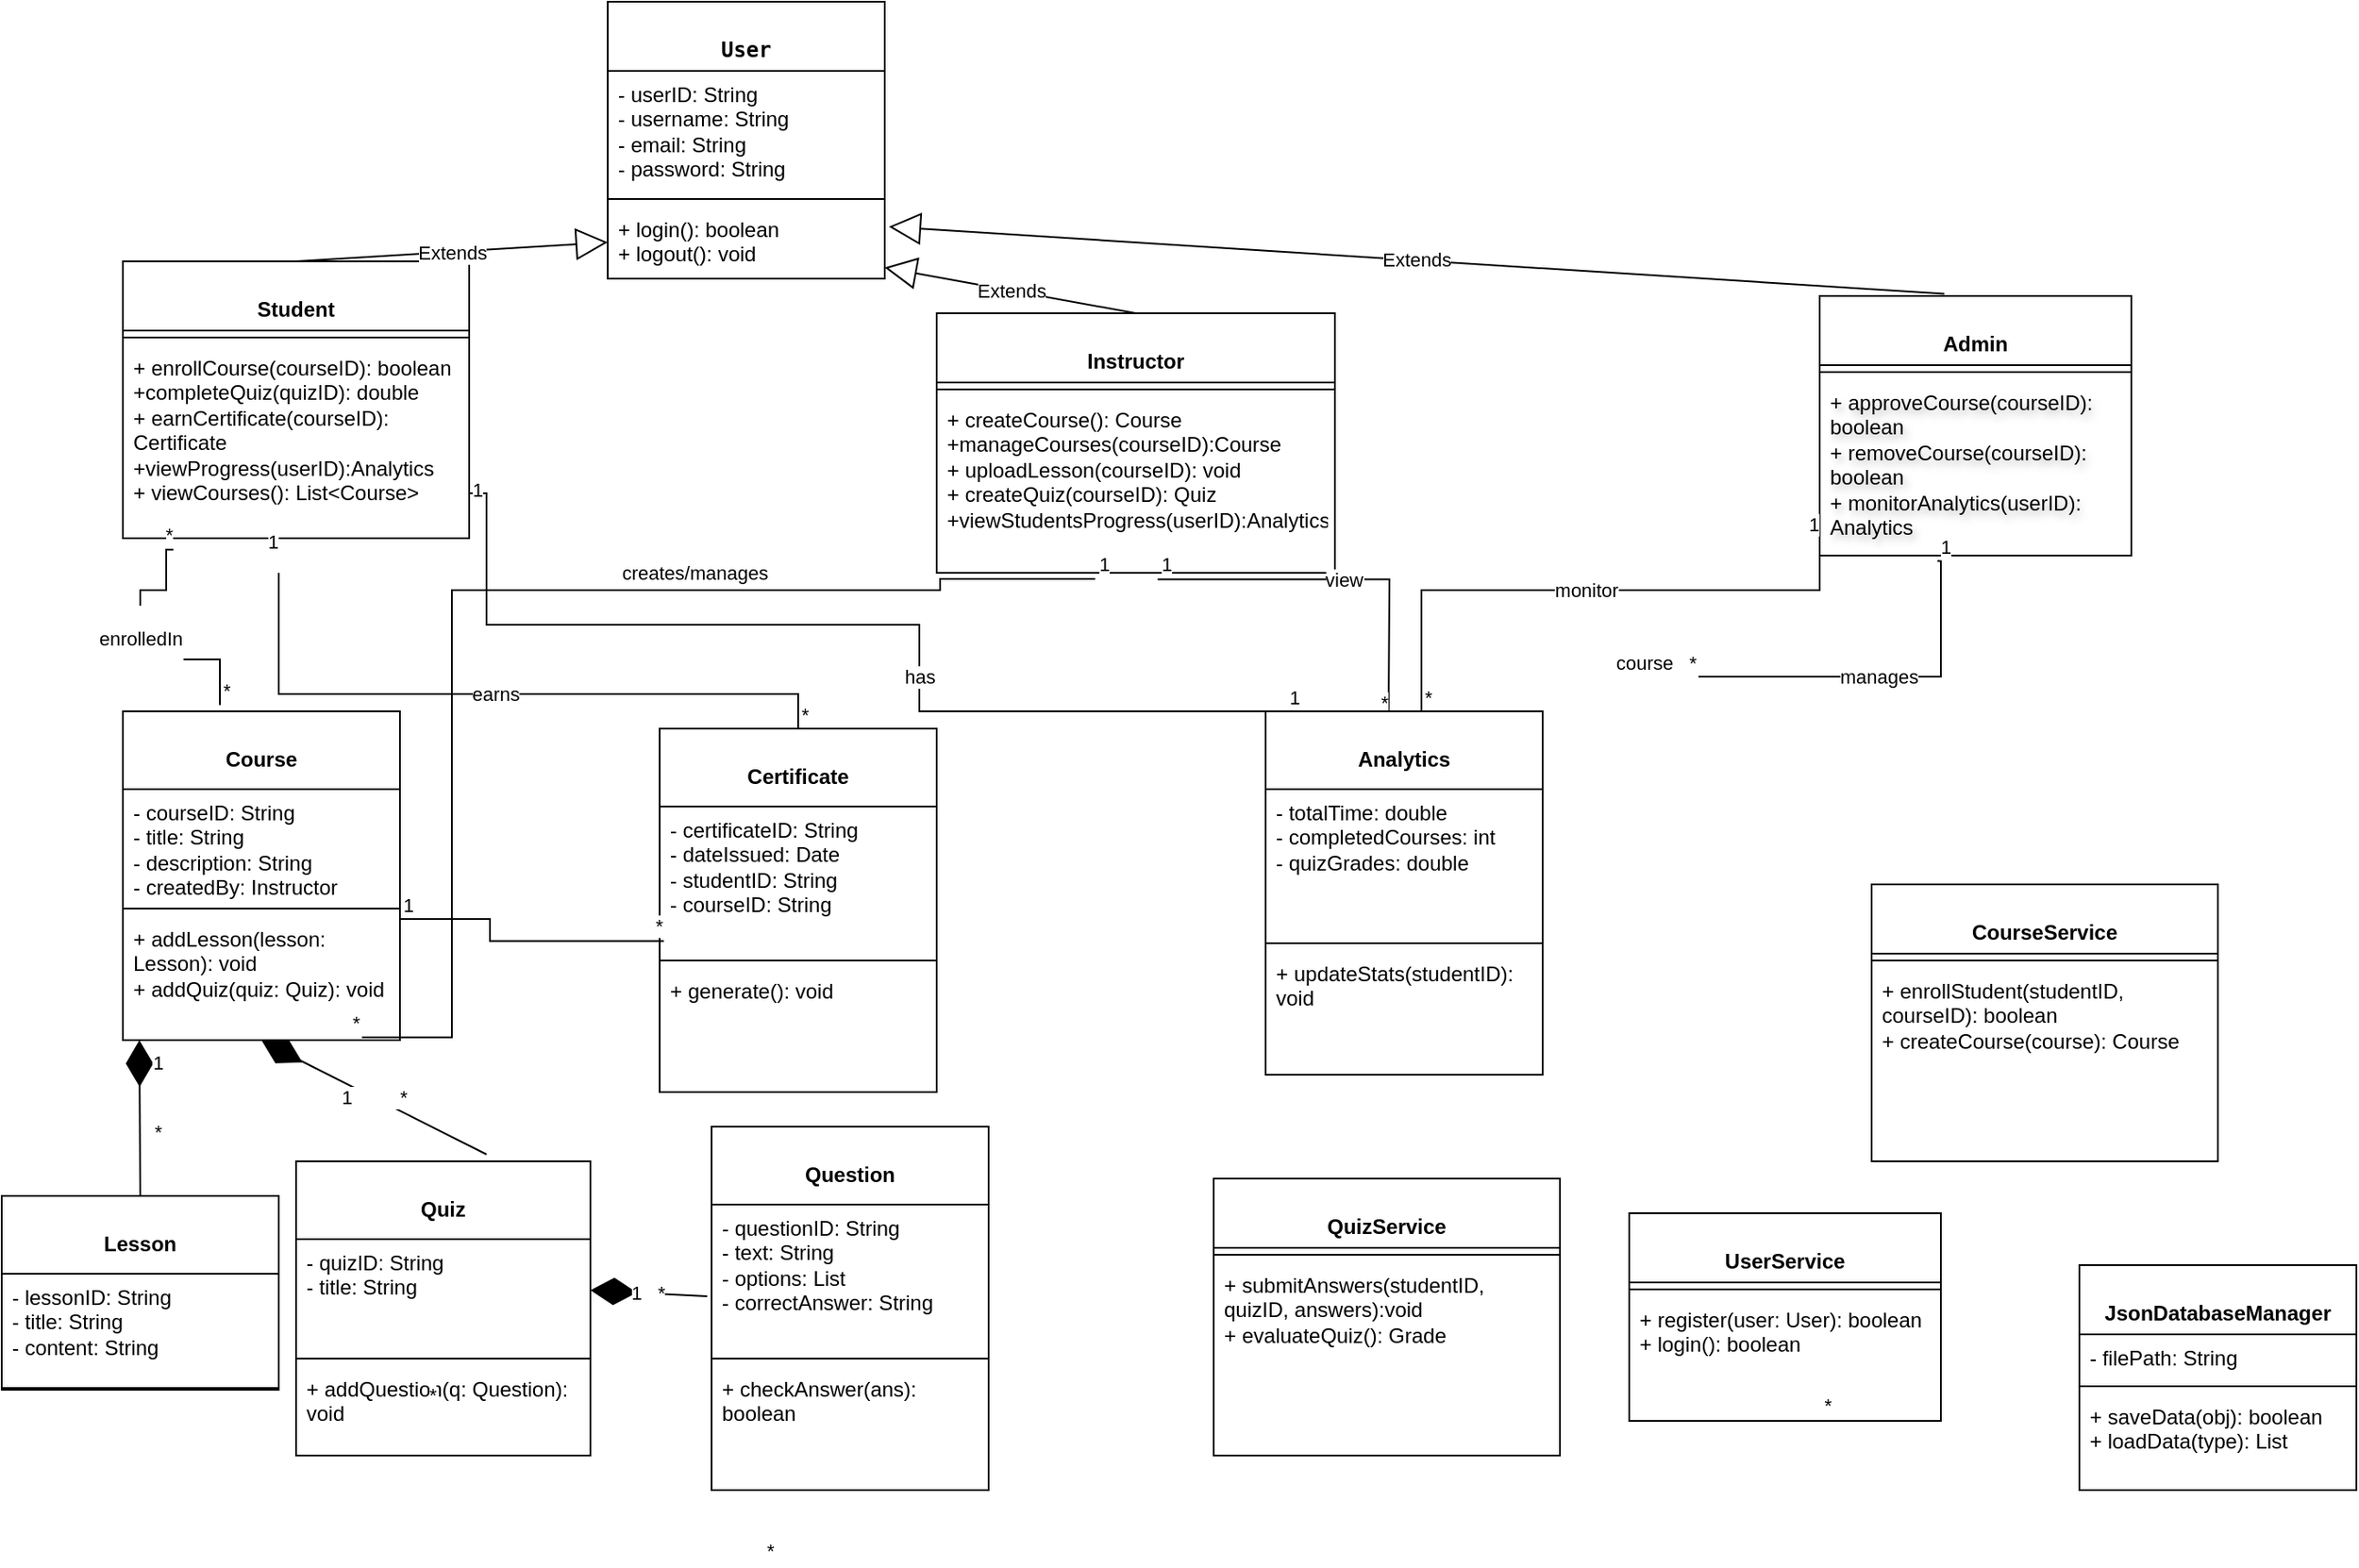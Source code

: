 <mxfile version="28.2.8">
  <diagram id="6JtZ015stfcB8-IzF214" name="Page-1">
    <mxGraphModel dx="1273" dy="604" grid="1" gridSize="10" guides="1" tooltips="1" connect="1" arrows="1" fold="1" page="1" pageScale="1" pageWidth="850" pageHeight="1100" math="0" shadow="0">
      <root>
        <mxCell id="0" />
        <mxCell id="1" parent="0" />
        <mxCell id="Qd_5Jigc1e5ycBpEJGBj-1" value="&#xa; &lt;code data-end=&quot;900&quot; data-start=&quot;894&quot;&gt;User&lt;/code&gt;&#xa;&#xa;" style="swimlane;fontStyle=1;align=center;verticalAlign=top;childLayout=stackLayout;horizontal=1;startSize=40;horizontalStack=0;resizeParent=1;resizeParentMax=0;resizeLast=0;collapsible=1;marginBottom=0;whiteSpace=wrap;html=1;" parent="1" vertex="1">
          <mxGeometry x="380" y="10" width="160" height="160" as="geometry" />
        </mxCell>
        <mxCell id="Qd_5Jigc1e5ycBpEJGBj-2" value="- userID: String&#xa;- username: String&#xa;- email: String&#xa;- password: String" style="text;strokeColor=none;fillColor=none;align=left;verticalAlign=top;spacingLeft=4;spacingRight=4;overflow=hidden;rotatable=0;points=[[0,0.5],[1,0.5]];portConstraint=eastwest;whiteSpace=wrap;html=1;" parent="Qd_5Jigc1e5ycBpEJGBj-1" vertex="1">
          <mxGeometry y="40" width="160" height="70" as="geometry" />
        </mxCell>
        <mxCell id="Qd_5Jigc1e5ycBpEJGBj-3" value="" style="line;strokeWidth=1;fillColor=none;align=left;verticalAlign=middle;spacingTop=-1;spacingLeft=3;spacingRight=3;rotatable=0;labelPosition=right;points=[];portConstraint=eastwest;strokeColor=inherit;" parent="Qd_5Jigc1e5ycBpEJGBj-1" vertex="1">
          <mxGeometry y="110" width="160" height="8" as="geometry" />
        </mxCell>
        <mxCell id="Qd_5Jigc1e5ycBpEJGBj-4" value="+ login(): boolean&#xa;+ logout(): void" style="text;strokeColor=none;fillColor=none;align=left;verticalAlign=top;spacingLeft=4;spacingRight=4;overflow=hidden;rotatable=0;points=[[0,0.5],[1,0.5]];portConstraint=eastwest;whiteSpace=wrap;html=1;" parent="Qd_5Jigc1e5ycBpEJGBj-1" vertex="1">
          <mxGeometry y="118" width="160" height="42" as="geometry" />
        </mxCell>
        <mxCell id="Qd_5Jigc1e5ycBpEJGBj-5" value="&#xa;Student&#xa;&#xa;" style="swimlane;fontStyle=1;align=center;verticalAlign=top;childLayout=stackLayout;horizontal=1;startSize=40;horizontalStack=0;resizeParent=1;resizeParentMax=0;resizeLast=0;collapsible=1;marginBottom=0;whiteSpace=wrap;html=1;" parent="1" vertex="1">
          <mxGeometry x="100" y="160" width="200" height="160" as="geometry" />
        </mxCell>
        <mxCell id="Qd_5Jigc1e5ycBpEJGBj-6" value="" style="line;strokeWidth=1;fillColor=none;align=left;verticalAlign=middle;spacingTop=-1;spacingLeft=3;spacingRight=3;rotatable=0;labelPosition=right;points=[];portConstraint=eastwest;strokeColor=inherit;" parent="Qd_5Jigc1e5ycBpEJGBj-5" vertex="1">
          <mxGeometry y="40" width="200" height="8" as="geometry" />
        </mxCell>
        <mxCell id="Qd_5Jigc1e5ycBpEJGBj-7" value="+ enrollCourse(courseID): boolean&lt;br&gt;+completeQuiz(quizID):&amp;nbsp;double&lt;br&gt;+ earnCertificate(courseID): Certificate&lt;div&gt;+viewProgress(userID):Analytics&lt;/div&gt;&lt;div&gt;+ viewCourses(): List&amp;lt;Course&amp;gt;&lt;/div&gt;&lt;div&gt;&lt;br&gt;&lt;/div&gt;&lt;div&gt;&lt;br&gt;&lt;/div&gt;" style="text;strokeColor=none;fillColor=none;align=left;verticalAlign=top;spacingLeft=4;spacingRight=4;overflow=hidden;rotatable=0;points=[[0,0.5],[1,0.5]];portConstraint=eastwest;whiteSpace=wrap;html=1;" parent="Qd_5Jigc1e5ycBpEJGBj-5" vertex="1">
          <mxGeometry y="48" width="200" height="112" as="geometry" />
        </mxCell>
        <mxCell id="Qd_5Jigc1e5ycBpEJGBj-8" value="&#xa;Instructor&#xa;&#xa;" style="swimlane;fontStyle=1;align=center;verticalAlign=top;childLayout=stackLayout;horizontal=1;startSize=40;horizontalStack=0;resizeParent=1;resizeParentMax=0;resizeLast=0;collapsible=1;marginBottom=0;whiteSpace=wrap;html=1;" parent="1" vertex="1">
          <mxGeometry x="570" y="190" width="230" height="150" as="geometry" />
        </mxCell>
        <mxCell id="Qd_5Jigc1e5ycBpEJGBj-9" value="" style="line;strokeWidth=1;fillColor=none;align=left;verticalAlign=middle;spacingTop=-1;spacingLeft=3;spacingRight=3;rotatable=0;labelPosition=right;points=[];portConstraint=eastwest;strokeColor=inherit;" parent="Qd_5Jigc1e5ycBpEJGBj-8" vertex="1">
          <mxGeometry y="40" width="230" height="8" as="geometry" />
        </mxCell>
        <mxCell id="Qd_5Jigc1e5ycBpEJGBj-10" value="+ createCourse(): Course&lt;div&gt;+manageCourses(courseID):Course&lt;br&gt;+ uploadLesson(courseID): void&lt;br&gt;+ createQuiz(courseID): Quiz&lt;/div&gt;&lt;div&gt;+viewStudentsProgress(userID):Analytics&lt;/div&gt;" style="text;strokeColor=none;fillColor=none;align=left;verticalAlign=top;spacingLeft=4;spacingRight=4;overflow=hidden;rotatable=0;points=[[0,0.5],[1,0.5]];portConstraint=eastwest;whiteSpace=wrap;html=1;" parent="Qd_5Jigc1e5ycBpEJGBj-8" vertex="1">
          <mxGeometry y="48" width="230" height="102" as="geometry" />
        </mxCell>
        <mxCell id="Qd_5Jigc1e5ycBpEJGBj-11" value="&#xa;&lt;strong data-end=&quot;1748&quot; data-start=&quot;1739&quot;&gt;Admin&lt;/strong&gt; &#xa;&#xa;" style="swimlane;fontStyle=1;align=center;verticalAlign=top;childLayout=stackLayout;horizontal=1;startSize=40;horizontalStack=0;resizeParent=1;resizeParentMax=0;resizeLast=0;collapsible=1;marginBottom=0;whiteSpace=wrap;html=1;" parent="1" vertex="1">
          <mxGeometry x="1080" y="180" width="180" height="150" as="geometry" />
        </mxCell>
        <mxCell id="Qd_5Jigc1e5ycBpEJGBj-12" value="" style="line;strokeWidth=1;fillColor=none;align=left;verticalAlign=middle;spacingTop=-1;spacingLeft=3;spacingRight=3;rotatable=0;labelPosition=right;points=[];portConstraint=eastwest;strokeColor=inherit;" parent="Qd_5Jigc1e5ycBpEJGBj-11" vertex="1">
          <mxGeometry y="40" width="180" height="8" as="geometry" />
        </mxCell>
        <mxCell id="Qd_5Jigc1e5ycBpEJGBj-13" value="+ approveCourse(courseID): boolean&lt;br&gt;+ removeCourse(courseID): boolean&lt;br&gt;+ monitorAnalytics(userID): Analytics" style="text;strokeColor=none;fillColor=none;align=left;verticalAlign=top;spacingLeft=4;spacingRight=4;overflow=hidden;rotatable=0;points=[[0,0.5],[1,0.5]];portConstraint=eastwest;whiteSpace=wrap;html=1;textShadow=1;" parent="Qd_5Jigc1e5ycBpEJGBj-11" vertex="1">
          <mxGeometry y="48" width="180" height="102" as="geometry" />
        </mxCell>
        <mxCell id="Qd_5Jigc1e5ycBpEJGBj-14" value="Extends" style="endArrow=block;endSize=16;endFill=0;html=1;rounded=0;exitX=0.5;exitY=0;exitDx=0;exitDy=0;" parent="1" source="Qd_5Jigc1e5ycBpEJGBj-8" target="Qd_5Jigc1e5ycBpEJGBj-4" edge="1">
          <mxGeometry width="160" relative="1" as="geometry">
            <mxPoint x="420" y="160" as="sourcePoint" />
            <mxPoint x="580" y="160" as="targetPoint" />
          </mxGeometry>
        </mxCell>
        <mxCell id="Qd_5Jigc1e5ycBpEJGBj-15" value="Extends" style="endArrow=block;endSize=16;endFill=0;html=1;rounded=0;exitX=0.5;exitY=0;exitDx=0;exitDy=0;entryX=0;entryY=0.5;entryDx=0;entryDy=0;" parent="1" source="Qd_5Jigc1e5ycBpEJGBj-5" target="Qd_5Jigc1e5ycBpEJGBj-4" edge="1">
          <mxGeometry width="160" relative="1" as="geometry">
            <mxPoint x="370" y="160" as="sourcePoint" />
            <mxPoint x="580" y="160" as="targetPoint" />
          </mxGeometry>
        </mxCell>
        <mxCell id="Qd_5Jigc1e5ycBpEJGBj-16" value="Extends" style="endArrow=block;endSize=16;endFill=0;html=1;rounded=0;exitX=0.4;exitY=-0.008;exitDx=0;exitDy=0;entryX=1.015;entryY=0.286;entryDx=0;entryDy=0;exitPerimeter=0;entryPerimeter=0;" parent="1" source="Qd_5Jigc1e5ycBpEJGBj-11" target="Qd_5Jigc1e5ycBpEJGBj-4" edge="1">
          <mxGeometry width="160" relative="1" as="geometry">
            <mxPoint x="690" y="141" as="sourcePoint" />
            <mxPoint x="890" y="80" as="targetPoint" />
          </mxGeometry>
        </mxCell>
        <mxCell id="Qd_5Jigc1e5ycBpEJGBj-17" value="&#xa;Course&#xa;&#xa;" style="swimlane;fontStyle=1;align=center;verticalAlign=top;childLayout=stackLayout;horizontal=1;startSize=45;horizontalStack=0;resizeParent=1;resizeParentMax=0;resizeLast=0;collapsible=1;marginBottom=0;whiteSpace=wrap;html=1;" parent="1" vertex="1">
          <mxGeometry x="100" y="420" width="160" height="190" as="geometry" />
        </mxCell>
        <mxCell id="Qd_5Jigc1e5ycBpEJGBj-18" value="- courseID: String&#xa;- title: String&#xa;- description: String&#xa;- createdBy: Instructor" style="text;strokeColor=none;fillColor=none;align=left;verticalAlign=top;spacingLeft=4;spacingRight=4;overflow=hidden;rotatable=0;points=[[0,0.5],[1,0.5]];portConstraint=eastwest;whiteSpace=wrap;html=1;" parent="Qd_5Jigc1e5ycBpEJGBj-17" vertex="1">
          <mxGeometry y="45" width="160" height="65" as="geometry" />
        </mxCell>
        <mxCell id="Qd_5Jigc1e5ycBpEJGBj-19" value="" style="line;strokeWidth=1;fillColor=none;align=left;verticalAlign=middle;spacingTop=-1;spacingLeft=3;spacingRight=3;rotatable=0;labelPosition=right;points=[];portConstraint=eastwest;strokeColor=inherit;" parent="Qd_5Jigc1e5ycBpEJGBj-17" vertex="1">
          <mxGeometry y="110" width="160" height="8" as="geometry" />
        </mxCell>
        <mxCell id="Qd_5Jigc1e5ycBpEJGBj-20" value="+ addLesson(lesson: Lesson): void&#xa;+ addQuiz(quiz: Quiz): void" style="text;strokeColor=none;fillColor=none;align=left;verticalAlign=top;spacingLeft=4;spacingRight=4;overflow=hidden;rotatable=0;points=[[0,0.5],[1,0.5]];portConstraint=eastwest;whiteSpace=wrap;html=1;" parent="Qd_5Jigc1e5ycBpEJGBj-17" vertex="1">
          <mxGeometry y="118" width="160" height="72" as="geometry" />
        </mxCell>
        <mxCell id="Qd_5Jigc1e5ycBpEJGBj-25" value="&#xa;enrolledIn&#xa;&#xa;" style="endArrow=none;html=1;edgeStyle=orthogonalEdgeStyle;rounded=0;exitX=0.35;exitY=-0.019;exitDx=0;exitDy=0;exitPerimeter=0;entryX=0.146;entryY=1.059;entryDx=0;entryDy=0;entryPerimeter=0;" parent="1" source="Qd_5Jigc1e5ycBpEJGBj-17" target="Qd_5Jigc1e5ycBpEJGBj-7" edge="1">
          <mxGeometry relative="1" as="geometry">
            <mxPoint x="150" y="380" as="sourcePoint" />
            <mxPoint x="160" y="350" as="targetPoint" />
            <Array as="points">
              <mxPoint x="156" y="390" />
              <mxPoint x="110" y="390" />
              <mxPoint x="110" y="350" />
              <mxPoint x="125" y="350" />
            </Array>
          </mxGeometry>
        </mxCell>
        <mxCell id="Qd_5Jigc1e5ycBpEJGBj-26" value="*" style="edgeLabel;resizable=0;html=1;align=left;verticalAlign=bottom;" parent="Qd_5Jigc1e5ycBpEJGBj-25" connectable="0" vertex="1">
          <mxGeometry x="-1" relative="1" as="geometry" />
        </mxCell>
        <mxCell id="Qd_5Jigc1e5ycBpEJGBj-27" value="*" style="edgeLabel;resizable=0;html=1;align=right;verticalAlign=bottom;" parent="Qd_5Jigc1e5ycBpEJGBj-25" connectable="0" vertex="1">
          <mxGeometry x="1" relative="1" as="geometry" />
        </mxCell>
        <mxCell id="Qd_5Jigc1e5ycBpEJGBj-28" value="earns" style="endArrow=none;html=1;edgeStyle=orthogonalEdgeStyle;rounded=0;exitX=0.5;exitY=0;exitDx=0;exitDy=0;" parent="1" edge="1">
          <mxGeometry relative="1" as="geometry">
            <mxPoint x="490" y="430" as="sourcePoint" />
            <mxPoint x="190" y="340" as="targetPoint" />
            <Array as="points">
              <mxPoint x="490" y="410" />
              <mxPoint x="190" y="410" />
            </Array>
          </mxGeometry>
        </mxCell>
        <mxCell id="Qd_5Jigc1e5ycBpEJGBj-29" value="*" style="edgeLabel;resizable=0;html=1;align=left;verticalAlign=bottom;" parent="Qd_5Jigc1e5ycBpEJGBj-28" connectable="0" vertex="1">
          <mxGeometry x="-1" relative="1" as="geometry" />
        </mxCell>
        <mxCell id="Qd_5Jigc1e5ycBpEJGBj-30" value="1" style="edgeLabel;resizable=0;html=1;align=right;verticalAlign=bottom;" parent="Qd_5Jigc1e5ycBpEJGBj-28" connectable="0" vertex="1">
          <mxGeometry x="1" relative="1" as="geometry">
            <mxPoint y="-10" as="offset" />
          </mxGeometry>
        </mxCell>
        <mxCell id="Qd_5Jigc1e5ycBpEJGBj-31" value="has" style="endArrow=none;html=1;edgeStyle=orthogonalEdgeStyle;rounded=0;exitX=1;exitY=0.5;exitDx=0;exitDy=0;entryX=0.5;entryY=0;entryDx=0;entryDy=0;" parent="1" source="Qd_5Jigc1e5ycBpEJGBj-7" edge="1">
          <mxGeometry x="0.246" relative="1" as="geometry">
            <mxPoint x="520" y="390" as="sourcePoint" />
            <mxPoint x="780" y="420" as="targetPoint" />
            <Array as="points">
              <mxPoint x="310" y="294" />
              <mxPoint x="310" y="370" />
              <mxPoint x="560" y="370" />
              <mxPoint x="560" y="420" />
            </Array>
            <mxPoint as="offset" />
          </mxGeometry>
        </mxCell>
        <mxCell id="Qd_5Jigc1e5ycBpEJGBj-32" value="1" style="edgeLabel;resizable=0;html=1;align=left;verticalAlign=bottom;" parent="Qd_5Jigc1e5ycBpEJGBj-31" connectable="0" vertex="1">
          <mxGeometry x="-1" relative="1" as="geometry">
            <mxPoint y="36" as="offset" />
          </mxGeometry>
        </mxCell>
        <mxCell id="Qd_5Jigc1e5ycBpEJGBj-33" value="1" style="edgeLabel;resizable=0;html=1;align=right;verticalAlign=bottom;" parent="Qd_5Jigc1e5ycBpEJGBj-31" connectable="0" vertex="1">
          <mxGeometry x="1" relative="1" as="geometry" />
        </mxCell>
        <mxCell id="Qd_5Jigc1e5ycBpEJGBj-34" value="" style="endArrow=none;html=1;edgeStyle=orthogonalEdgeStyle;rounded=0;entryX=0.015;entryY=0.915;entryDx=0;entryDy=0;entryPerimeter=0;" parent="1" edge="1">
          <mxGeometry relative="1" as="geometry">
            <mxPoint x="260" y="540" as="sourcePoint" />
            <mxPoint x="412.4" y="552.775" as="targetPoint" />
            <Array as="points">
              <mxPoint x="312" y="540" />
            </Array>
          </mxGeometry>
        </mxCell>
        <mxCell id="Qd_5Jigc1e5ycBpEJGBj-35" value="1" style="edgeLabel;resizable=0;html=1;align=left;verticalAlign=bottom;" parent="Qd_5Jigc1e5ycBpEJGBj-34" connectable="0" vertex="1">
          <mxGeometry x="-1" relative="1" as="geometry" />
        </mxCell>
        <mxCell id="Qd_5Jigc1e5ycBpEJGBj-36" value="*" style="edgeLabel;resizable=0;html=1;align=right;verticalAlign=bottom;" parent="Qd_5Jigc1e5ycBpEJGBj-34" connectable="0" vertex="1">
          <mxGeometry x="1" relative="1" as="geometry" />
        </mxCell>
        <mxCell id="Qd_5Jigc1e5ycBpEJGBj-37" value="creates/manages" style="endArrow=none;html=1;edgeStyle=orthogonalEdgeStyle;rounded=0;exitX=0.398;exitY=1.034;exitDx=0;exitDy=0;exitPerimeter=0;entryX=0.863;entryY=0.978;entryDx=0;entryDy=0;entryPerimeter=0;" parent="1" source="Qd_5Jigc1e5ycBpEJGBj-10" target="Qd_5Jigc1e5ycBpEJGBj-20" edge="1">
          <mxGeometry x="-0.308" y="-10" relative="1" as="geometry">
            <mxPoint x="520" y="410" as="sourcePoint" />
            <mxPoint x="220" y="620" as="targetPoint" />
            <Array as="points">
              <mxPoint x="572" y="350" />
              <mxPoint x="290" y="350" />
              <mxPoint x="290" y="608" />
            </Array>
            <mxPoint as="offset" />
          </mxGeometry>
        </mxCell>
        <mxCell id="Qd_5Jigc1e5ycBpEJGBj-38" value="1" style="edgeLabel;resizable=0;html=1;align=left;verticalAlign=bottom;" parent="Qd_5Jigc1e5ycBpEJGBj-37" connectable="0" vertex="1">
          <mxGeometry x="-1" relative="1" as="geometry" />
        </mxCell>
        <mxCell id="Qd_5Jigc1e5ycBpEJGBj-39" value="*" style="edgeLabel;resizable=0;html=1;align=right;verticalAlign=bottom;" parent="Qd_5Jigc1e5ycBpEJGBj-37" connectable="0" vertex="1">
          <mxGeometry x="1" relative="1" as="geometry" />
        </mxCell>
        <mxCell id="Qd_5Jigc1e5ycBpEJGBj-40" value="manages" style="endArrow=none;html=1;edgeStyle=orthogonalEdgeStyle;rounded=0;exitX=0.378;exitY=1.031;exitDx=0;exitDy=0;exitPerimeter=0;" parent="1" source="Qd_5Jigc1e5ycBpEJGBj-13" edge="1">
          <mxGeometry relative="1" as="geometry">
            <mxPoint x="1080" y="390" as="sourcePoint" />
            <mxPoint x="1010" y="400" as="targetPoint" />
            <Array as="points">
              <mxPoint x="1150" y="333" />
              <mxPoint x="1150" y="400" />
            </Array>
          </mxGeometry>
        </mxCell>
        <mxCell id="Qd_5Jigc1e5ycBpEJGBj-41" value="1" style="edgeLabel;resizable=0;html=1;align=left;verticalAlign=bottom;" parent="Qd_5Jigc1e5ycBpEJGBj-40" connectable="0" vertex="1">
          <mxGeometry x="-1" relative="1" as="geometry" />
        </mxCell>
        <mxCell id="Qd_5Jigc1e5ycBpEJGBj-42" value="course&amp;nbsp; &amp;nbsp;*" style="edgeLabel;resizable=0;html=1;align=right;verticalAlign=bottom;" parent="Qd_5Jigc1e5ycBpEJGBj-40" connectable="0" vertex="1">
          <mxGeometry x="1" relative="1" as="geometry" />
        </mxCell>
        <mxCell id="Qd_5Jigc1e5ycBpEJGBj-49" value="view" style="endArrow=none;html=1;edgeStyle=orthogonalEdgeStyle;rounded=0;exitX=0.555;exitY=1.037;exitDx=0;exitDy=0;exitPerimeter=0;entryX=0.818;entryY=0.018;entryDx=0;entryDy=0;entryPerimeter=0;" parent="1" source="Qd_5Jigc1e5ycBpEJGBj-10" edge="1">
          <mxGeometry relative="1" as="geometry">
            <mxPoint x="670" y="370" as="sourcePoint" />
            <mxPoint x="831" y="424" as="targetPoint" />
          </mxGeometry>
        </mxCell>
        <mxCell id="Qd_5Jigc1e5ycBpEJGBj-50" value="1" style="edgeLabel;resizable=0;html=1;align=left;verticalAlign=bottom;" parent="Qd_5Jigc1e5ycBpEJGBj-49" connectable="0" vertex="1">
          <mxGeometry x="-1" relative="1" as="geometry" />
        </mxCell>
        <mxCell id="Qd_5Jigc1e5ycBpEJGBj-51" value="*" style="edgeLabel;resizable=0;html=1;align=right;verticalAlign=bottom;" parent="Qd_5Jigc1e5ycBpEJGBj-49" connectable="0" vertex="1">
          <mxGeometry x="1" relative="1" as="geometry" />
        </mxCell>
        <mxCell id="Qd_5Jigc1e5ycBpEJGBj-52" value="monitor" style="endArrow=none;html=1;edgeStyle=orthogonalEdgeStyle;rounded=0;exitX=0.938;exitY=0;exitDx=0;exitDy=0;exitPerimeter=0;" parent="1" edge="1">
          <mxGeometry relative="1" as="geometry">
            <mxPoint x="850" y="420" as="sourcePoint" />
            <mxPoint x="1080" y="320" as="targetPoint" />
            <Array as="points">
              <mxPoint x="850" y="350" />
              <mxPoint x="1080" y="350" />
            </Array>
          </mxGeometry>
        </mxCell>
        <mxCell id="Qd_5Jigc1e5ycBpEJGBj-53" value="*" style="edgeLabel;resizable=0;html=1;align=left;verticalAlign=bottom;" parent="Qd_5Jigc1e5ycBpEJGBj-52" connectable="0" vertex="1">
          <mxGeometry x="-1" relative="1" as="geometry" />
        </mxCell>
        <mxCell id="Qd_5Jigc1e5ycBpEJGBj-54" value="1" style="edgeLabel;resizable=0;html=1;align=right;verticalAlign=bottom;" parent="Qd_5Jigc1e5ycBpEJGBj-52" connectable="0" vertex="1">
          <mxGeometry x="1" relative="1" as="geometry" />
        </mxCell>
        <mxCell id="Qd_5Jigc1e5ycBpEJGBj-55" value="&lt;div style=&quot;text-align: right;&quot;&gt;&lt;br&gt;&lt;/div&gt;" style="text;whiteSpace=wrap;html=1;" parent="1" vertex="1">
          <mxGeometry x="390" y="200" width="60" height="40" as="geometry" />
        </mxCell>
        <mxCell id="Qd_5Jigc1e5ycBpEJGBj-56" value="&#xa;Certificate&#xa;&#xa;" style="swimlane;fontStyle=1;align=center;verticalAlign=top;childLayout=stackLayout;horizontal=1;startSize=45;horizontalStack=0;resizeParent=1;resizeParentMax=0;resizeLast=0;collapsible=1;marginBottom=0;whiteSpace=wrap;html=1;" parent="1" vertex="1">
          <mxGeometry x="410" y="430" width="160" height="210" as="geometry" />
        </mxCell>
        <mxCell id="Qd_5Jigc1e5ycBpEJGBj-57" value="- certificateID: String&#xa;- dateIssued: Date&#xa;- studentID: String&#xa;- courseID: String" style="text;strokeColor=none;fillColor=none;align=left;verticalAlign=top;spacingLeft=4;spacingRight=4;overflow=hidden;rotatable=0;points=[[0,0.5],[1,0.5]];portConstraint=eastwest;whiteSpace=wrap;html=1;" parent="Qd_5Jigc1e5ycBpEJGBj-56" vertex="1">
          <mxGeometry y="45" width="160" height="85" as="geometry" />
        </mxCell>
        <mxCell id="Qd_5Jigc1e5ycBpEJGBj-58" value="" style="line;strokeWidth=1;fillColor=none;align=left;verticalAlign=middle;spacingTop=-1;spacingLeft=3;spacingRight=3;rotatable=0;labelPosition=right;points=[];portConstraint=eastwest;strokeColor=inherit;" parent="Qd_5Jigc1e5ycBpEJGBj-56" vertex="1">
          <mxGeometry y="130" width="160" height="8" as="geometry" />
        </mxCell>
        <mxCell id="Qd_5Jigc1e5ycBpEJGBj-59" value="+ generate(): void" style="text;strokeColor=none;fillColor=none;align=left;verticalAlign=top;spacingLeft=4;spacingRight=4;overflow=hidden;rotatable=0;points=[[0,0.5],[1,0.5]];portConstraint=eastwest;whiteSpace=wrap;html=1;" parent="Qd_5Jigc1e5ycBpEJGBj-56" vertex="1">
          <mxGeometry y="138" width="160" height="72" as="geometry" />
        </mxCell>
        <mxCell id="Qd_5Jigc1e5ycBpEJGBj-60" value="*" style="edgeLabel;resizable=0;html=1;align=left;verticalAlign=bottom;" parent="1" connectable="0" vertex="1">
          <mxGeometry x="490" y="430" as="geometry" />
        </mxCell>
        <mxCell id="Qd_5Jigc1e5ycBpEJGBj-61" value="*" style="edgeLabel;resizable=0;html=1;align=right;verticalAlign=bottom;" parent="1" connectable="0" vertex="1">
          <mxGeometry x="412.2" y="552.775" as="geometry" />
        </mxCell>
        <mxCell id="Qd_5Jigc1e5ycBpEJGBj-62" value="&#xa;Analytics&#xa;&#xa;" style="swimlane;fontStyle=1;align=center;verticalAlign=top;childLayout=stackLayout;horizontal=1;startSize=45;horizontalStack=0;resizeParent=1;resizeParentMax=0;resizeLast=0;collapsible=1;marginBottom=0;whiteSpace=wrap;html=1;" parent="1" vertex="1">
          <mxGeometry x="760" y="420" width="160" height="210" as="geometry" />
        </mxCell>
        <mxCell id="Qd_5Jigc1e5ycBpEJGBj-63" value="- totalTime: double&lt;br&gt;- completedCourses: int&lt;br&gt;- quizGrades: double&lt;div&gt;&lt;br&gt;&lt;/div&gt;" style="text;strokeColor=none;fillColor=none;align=left;verticalAlign=top;spacingLeft=4;spacingRight=4;overflow=hidden;rotatable=0;points=[[0,0.5],[1,0.5]];portConstraint=eastwest;whiteSpace=wrap;html=1;" parent="Qd_5Jigc1e5ycBpEJGBj-62" vertex="1">
          <mxGeometry y="45" width="160" height="85" as="geometry" />
        </mxCell>
        <mxCell id="Qd_5Jigc1e5ycBpEJGBj-64" value="" style="line;strokeWidth=1;fillColor=none;align=left;verticalAlign=middle;spacingTop=-1;spacingLeft=3;spacingRight=3;rotatable=0;labelPosition=right;points=[];portConstraint=eastwest;strokeColor=inherit;" parent="Qd_5Jigc1e5ycBpEJGBj-62" vertex="1">
          <mxGeometry y="130" width="160" height="8" as="geometry" />
        </mxCell>
        <mxCell id="Qd_5Jigc1e5ycBpEJGBj-65" value="&lt;div&gt;+ updateStats(studentID): void&lt;/div&gt;&lt;div&gt;&lt;br&gt;&lt;/div&gt;" style="text;strokeColor=none;fillColor=none;align=left;verticalAlign=top;spacingLeft=4;spacingRight=4;overflow=hidden;rotatable=0;points=[[0,0.5],[1,0.5]];portConstraint=eastwest;whiteSpace=wrap;html=1;" parent="Qd_5Jigc1e5ycBpEJGBj-62" vertex="1">
          <mxGeometry y="138" width="160" height="72" as="geometry" />
        </mxCell>
        <mxCell id="i4BavO_SNbn7EcU2ByUE-8" value="*" style="edgeLabel;resizable=0;html=1;align=left;verticalAlign=bottom;" connectable="0" vertex="1" parent="1">
          <mxGeometry x="469.77" y="913.536" as="geometry" />
        </mxCell>
        <mxCell id="i4BavO_SNbn7EcU2ByUE-9" value="&#xa;Lesson&#xa;&#xa;" style="swimlane;fontStyle=1;align=center;verticalAlign=top;childLayout=stackLayout;horizontal=1;startSize=45;horizontalStack=0;resizeParent=1;resizeParentMax=0;resizeLast=0;collapsible=1;marginBottom=0;whiteSpace=wrap;html=1;" vertex="1" parent="1">
          <mxGeometry x="30" y="700" width="160" height="112" as="geometry" />
        </mxCell>
        <mxCell id="i4BavO_SNbn7EcU2ByUE-10" value="- lessonID: String&#xa;- title: String&#xa;- content: String" style="text;strokeColor=none;fillColor=none;align=left;verticalAlign=top;spacingLeft=4;spacingRight=4;overflow=hidden;rotatable=0;points=[[0,0.5],[1,0.5]];portConstraint=eastwest;whiteSpace=wrap;html=1;" vertex="1" parent="i4BavO_SNbn7EcU2ByUE-9">
          <mxGeometry y="45" width="160" height="65" as="geometry" />
        </mxCell>
        <mxCell id="i4BavO_SNbn7EcU2ByUE-11" value="" style="line;strokeWidth=1;fillColor=none;align=left;verticalAlign=middle;spacingTop=-1;spacingLeft=3;spacingRight=3;rotatable=0;labelPosition=right;points=[];portConstraint=eastwest;strokeColor=inherit;" vertex="1" parent="i4BavO_SNbn7EcU2ByUE-9">
          <mxGeometry y="110" width="160" height="2" as="geometry" />
        </mxCell>
        <mxCell id="i4BavO_SNbn7EcU2ByUE-12" value="&#xa;Quiz&#xa;&#xa;" style="swimlane;fontStyle=1;align=center;verticalAlign=top;childLayout=stackLayout;horizontal=1;startSize=45;horizontalStack=0;resizeParent=1;resizeParentMax=0;resizeLast=0;collapsible=1;marginBottom=0;whiteSpace=wrap;html=1;" vertex="1" parent="1">
          <mxGeometry x="200" y="680" width="170" height="170" as="geometry" />
        </mxCell>
        <mxCell id="i4BavO_SNbn7EcU2ByUE-13" value="- quizID: String&#xa;- title: String" style="text;strokeColor=none;fillColor=none;align=left;verticalAlign=top;spacingLeft=4;spacingRight=4;overflow=hidden;rotatable=0;points=[[0,0.5],[1,0.5]];portConstraint=eastwest;whiteSpace=wrap;html=1;" vertex="1" parent="i4BavO_SNbn7EcU2ByUE-12">
          <mxGeometry y="45" width="170" height="65" as="geometry" />
        </mxCell>
        <mxCell id="i4BavO_SNbn7EcU2ByUE-14" value="" style="line;strokeWidth=1;fillColor=none;align=left;verticalAlign=middle;spacingTop=-1;spacingLeft=3;spacingRight=3;rotatable=0;labelPosition=right;points=[];portConstraint=eastwest;strokeColor=inherit;" vertex="1" parent="i4BavO_SNbn7EcU2ByUE-12">
          <mxGeometry y="110" width="170" height="8" as="geometry" />
        </mxCell>
        <mxCell id="i4BavO_SNbn7EcU2ByUE-15" value="+ addQuestion(q: Question): void" style="text;strokeColor=none;fillColor=none;align=left;verticalAlign=top;spacingLeft=4;spacingRight=4;overflow=hidden;rotatable=0;points=[[0,0.5],[1,0.5]];portConstraint=eastwest;whiteSpace=wrap;html=1;" vertex="1" parent="i4BavO_SNbn7EcU2ByUE-12">
          <mxGeometry y="118" width="170" height="52" as="geometry" />
        </mxCell>
        <mxCell id="i4BavO_SNbn7EcU2ByUE-16" value="*" style="edgeLabel;resizable=0;html=1;align=left;verticalAlign=bottom;" connectable="0" vertex="1" parent="1">
          <mxGeometry x="274.77" y="823.536" as="geometry" />
        </mxCell>
        <mxCell id="i4BavO_SNbn7EcU2ByUE-17" value="1&amp;nbsp; &amp;nbsp; &amp;nbsp; &amp;nbsp; &amp;nbsp;*" style="endArrow=diamondThin;endFill=1;endSize=24;html=1;rounded=0;exitX=0.168;exitY=-0.002;exitDx=0;exitDy=0;exitPerimeter=0;entryX=0.683;entryY=1.056;entryDx=0;entryDy=0;entryPerimeter=0;" edge="1" parent="1">
          <mxGeometry width="160" relative="1" as="geometry">
            <mxPoint x="310" y="676" as="sourcePoint" />
            <mxPoint x="180" y="610" as="targetPoint" />
            <Array as="points">
              <mxPoint x="191" y="616" />
            </Array>
          </mxGeometry>
        </mxCell>
        <mxCell id="i4BavO_SNbn7EcU2ByUE-18" value="1&lt;div&gt;&lt;br&gt;&lt;/div&gt;&lt;div&gt;&lt;br&gt;&lt;/div&gt;&lt;div&gt;*&lt;/div&gt;" style="endArrow=diamondThin;endFill=1;endSize=24;html=1;rounded=0;exitX=0.5;exitY=0;exitDx=0;exitDy=0;" edge="1" parent="1" source="i4BavO_SNbn7EcU2ByUE-9">
          <mxGeometry x="0.25" y="-10" width="160" relative="1" as="geometry">
            <mxPoint x="109.5" y="690" as="sourcePoint" />
            <mxPoint x="109.5" y="610" as="targetPoint" />
            <mxPoint as="offset" />
          </mxGeometry>
        </mxCell>
        <mxCell id="i4BavO_SNbn7EcU2ByUE-19" value="&#xa;Question&#xa;&#xa;" style="swimlane;fontStyle=1;align=center;verticalAlign=top;childLayout=stackLayout;horizontal=1;startSize=45;horizontalStack=0;resizeParent=1;resizeParentMax=0;resizeLast=0;collapsible=1;marginBottom=0;whiteSpace=wrap;html=1;" vertex="1" parent="1">
          <mxGeometry x="440" y="660" width="160" height="210" as="geometry" />
        </mxCell>
        <mxCell id="i4BavO_SNbn7EcU2ByUE-20" value="- questionID: String&#xa;- text: String&#xa;- options: List&lt;String&gt;&#xa;- correctAnswer: String" style="text;strokeColor=none;fillColor=none;align=left;verticalAlign=top;spacingLeft=4;spacingRight=4;overflow=hidden;rotatable=0;points=[[0,0.5],[1,0.5]];portConstraint=eastwest;whiteSpace=wrap;html=1;" vertex="1" parent="i4BavO_SNbn7EcU2ByUE-19">
          <mxGeometry y="45" width="160" height="85" as="geometry" />
        </mxCell>
        <mxCell id="i4BavO_SNbn7EcU2ByUE-21" value="" style="line;strokeWidth=1;fillColor=none;align=left;verticalAlign=middle;spacingTop=-1;spacingLeft=3;spacingRight=3;rotatable=0;labelPosition=right;points=[];portConstraint=eastwest;strokeColor=inherit;" vertex="1" parent="i4BavO_SNbn7EcU2ByUE-19">
          <mxGeometry y="130" width="160" height="8" as="geometry" />
        </mxCell>
        <mxCell id="i4BavO_SNbn7EcU2ByUE-22" value="+ checkAnswer(ans): boolean" style="text;strokeColor=none;fillColor=none;align=left;verticalAlign=top;spacingLeft=4;spacingRight=4;overflow=hidden;rotatable=0;points=[[0,0.5],[1,0.5]];portConstraint=eastwest;whiteSpace=wrap;html=1;" vertex="1" parent="i4BavO_SNbn7EcU2ByUE-19">
          <mxGeometry y="138" width="160" height="72" as="geometry" />
        </mxCell>
        <mxCell id="i4BavO_SNbn7EcU2ByUE-23" value="1&amp;nbsp; &amp;nbsp;*" style="endArrow=diamondThin;endFill=1;endSize=24;html=1;rounded=0;exitX=-0.016;exitY=0.624;exitDx=0;exitDy=0;exitPerimeter=0;entryX=0.978;entryY=0.84;entryDx=0;entryDy=0;entryPerimeter=0;" edge="1" parent="1" source="i4BavO_SNbn7EcU2ByUE-20">
          <mxGeometry width="160" relative="1" as="geometry">
            <mxPoint x="494" y="757.5" as="sourcePoint" />
            <mxPoint x="370" y="754.5" as="targetPoint" />
            <Array as="points" />
          </mxGeometry>
        </mxCell>
        <mxCell id="i4BavO_SNbn7EcU2ByUE-24" value="&#xa;QuizService&#xa;&#xa;" style="swimlane;fontStyle=1;align=center;verticalAlign=top;childLayout=stackLayout;horizontal=1;startSize=40;horizontalStack=0;resizeParent=1;resizeParentMax=0;resizeLast=0;collapsible=1;marginBottom=0;whiteSpace=wrap;html=1;" vertex="1" parent="1">
          <mxGeometry x="730" y="690" width="200" height="160" as="geometry" />
        </mxCell>
        <mxCell id="i4BavO_SNbn7EcU2ByUE-25" value="" style="line;strokeWidth=1;fillColor=none;align=left;verticalAlign=middle;spacingTop=-1;spacingLeft=3;spacingRight=3;rotatable=0;labelPosition=right;points=[];portConstraint=eastwest;strokeColor=inherit;" vertex="1" parent="i4BavO_SNbn7EcU2ByUE-24">
          <mxGeometry y="40" width="200" height="8" as="geometry" />
        </mxCell>
        <mxCell id="i4BavO_SNbn7EcU2ByUE-26" value="+ submitAnswers(studentID, quizID, answers):void&lt;br&gt;+ evaluateQuiz(): Grade" style="text;strokeColor=none;fillColor=none;align=left;verticalAlign=top;spacingLeft=4;spacingRight=4;overflow=hidden;rotatable=0;points=[[0,0.5],[1,0.5]];portConstraint=eastwest;whiteSpace=wrap;html=1;" vertex="1" parent="i4BavO_SNbn7EcU2ByUE-24">
          <mxGeometry y="48" width="200" height="112" as="geometry" />
        </mxCell>
        <mxCell id="i4BavO_SNbn7EcU2ByUE-27" value="*" style="edgeLabel;resizable=0;html=1;align=right;verticalAlign=bottom;" connectable="0" vertex="1" parent="1">
          <mxGeometry x="1087.0" y="829.824" as="geometry" />
        </mxCell>
        <mxCell id="i4BavO_SNbn7EcU2ByUE-28" value="&#xa;UserService&#xa;&#xa;" style="swimlane;fontStyle=1;align=center;verticalAlign=top;childLayout=stackLayout;horizontal=1;startSize=40;horizontalStack=0;resizeParent=1;resizeParentMax=0;resizeLast=0;collapsible=1;marginBottom=0;whiteSpace=wrap;html=1;" vertex="1" parent="1">
          <mxGeometry x="970" y="710" width="180" height="120" as="geometry" />
        </mxCell>
        <mxCell id="i4BavO_SNbn7EcU2ByUE-29" value="" style="line;strokeWidth=1;fillColor=none;align=left;verticalAlign=middle;spacingTop=-1;spacingLeft=3;spacingRight=3;rotatable=0;labelPosition=right;points=[];portConstraint=eastwest;strokeColor=inherit;" vertex="1" parent="i4BavO_SNbn7EcU2ByUE-28">
          <mxGeometry y="40" width="180" height="8" as="geometry" />
        </mxCell>
        <mxCell id="i4BavO_SNbn7EcU2ByUE-30" value="+ register(user: User): boolean&lt;br&gt;+ login(): boolean" style="text;strokeColor=none;fillColor=none;align=left;verticalAlign=top;spacingLeft=4;spacingRight=4;overflow=hidden;rotatable=0;points=[[0,0.5],[1,0.5]];portConstraint=eastwest;whiteSpace=wrap;html=1;" vertex="1" parent="i4BavO_SNbn7EcU2ByUE-28">
          <mxGeometry y="48" width="180" height="72" as="geometry" />
        </mxCell>
        <mxCell id="i4BavO_SNbn7EcU2ByUE-34" value="&#xa;CourseService&#xa;&#xa;" style="swimlane;fontStyle=1;align=center;verticalAlign=top;childLayout=stackLayout;horizontal=1;startSize=40;horizontalStack=0;resizeParent=1;resizeParentMax=0;resizeLast=0;collapsible=1;marginBottom=0;whiteSpace=wrap;html=1;" vertex="1" parent="1">
          <mxGeometry x="1110" y="520" width="200" height="160" as="geometry" />
        </mxCell>
        <mxCell id="i4BavO_SNbn7EcU2ByUE-35" value="" style="line;strokeWidth=1;fillColor=none;align=left;verticalAlign=middle;spacingTop=-1;spacingLeft=3;spacingRight=3;rotatable=0;labelPosition=right;points=[];portConstraint=eastwest;strokeColor=inherit;" vertex="1" parent="i4BavO_SNbn7EcU2ByUE-34">
          <mxGeometry y="40" width="200" height="8" as="geometry" />
        </mxCell>
        <mxCell id="i4BavO_SNbn7EcU2ByUE-36" value="&lt;div&gt;+ enrollStudent(studentID, courseID): boolean&lt;/div&gt;&lt;div&gt;+ createCourse(course): Course&lt;/div&gt;&lt;div&gt;&lt;br&gt;&lt;/div&gt;" style="text;strokeColor=none;fillColor=none;align=left;verticalAlign=top;spacingLeft=4;spacingRight=4;overflow=hidden;rotatable=0;points=[[0,0.5],[1,0.5]];portConstraint=eastwest;whiteSpace=wrap;html=1;" vertex="1" parent="i4BavO_SNbn7EcU2ByUE-34">
          <mxGeometry y="48" width="200" height="112" as="geometry" />
        </mxCell>
        <mxCell id="i4BavO_SNbn7EcU2ByUE-37" value="&#xa;JsonDatabaseManager&#xa;&#xa;" style="swimlane;fontStyle=1;align=center;verticalAlign=top;childLayout=stackLayout;horizontal=1;startSize=40;horizontalStack=0;resizeParent=1;resizeParentMax=0;resizeLast=0;collapsible=1;marginBottom=0;whiteSpace=wrap;html=1;" vertex="1" parent="1">
          <mxGeometry x="1230" y="740" width="160" height="130" as="geometry" />
        </mxCell>
        <mxCell id="i4BavO_SNbn7EcU2ByUE-41" value="- filePath: String" style="text;strokeColor=none;fillColor=none;align=left;verticalAlign=top;spacingLeft=4;spacingRight=4;overflow=hidden;rotatable=0;points=[[0,0.5],[1,0.5]];portConstraint=eastwest;whiteSpace=wrap;html=1;" vertex="1" parent="i4BavO_SNbn7EcU2ByUE-37">
          <mxGeometry y="40" width="160" height="26" as="geometry" />
        </mxCell>
        <mxCell id="i4BavO_SNbn7EcU2ByUE-42" value="" style="line;strokeWidth=1;fillColor=none;align=left;verticalAlign=middle;spacingTop=-1;spacingLeft=3;spacingRight=3;rotatable=0;labelPosition=right;points=[];portConstraint=eastwest;strokeColor=inherit;" vertex="1" parent="i4BavO_SNbn7EcU2ByUE-37">
          <mxGeometry y="66" width="160" height="8" as="geometry" />
        </mxCell>
        <mxCell id="i4BavO_SNbn7EcU2ByUE-43" value="+ saveData(obj): boolean&#xa;+ loadData(type): List" style="text;strokeColor=none;fillColor=none;align=left;verticalAlign=top;spacingLeft=4;spacingRight=4;overflow=hidden;rotatable=0;points=[[0,0.5],[1,0.5]];portConstraint=eastwest;whiteSpace=wrap;html=1;" vertex="1" parent="i4BavO_SNbn7EcU2ByUE-37">
          <mxGeometry y="74" width="160" height="56" as="geometry" />
        </mxCell>
      </root>
    </mxGraphModel>
  </diagram>
</mxfile>
